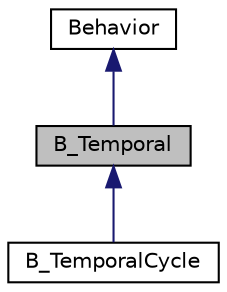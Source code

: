 digraph "B_Temporal"
{
  edge [fontname="Helvetica",fontsize="10",labelfontname="Helvetica",labelfontsize="10"];
  node [fontname="Helvetica",fontsize="10",shape=record];
  Node0 [label="B_Temporal",height=0.2,width=0.4,color="black", fillcolor="grey75", style="filled", fontcolor="black"];
  Node1 -> Node0 [dir="back",color="midnightblue",fontsize="10",style="solid",fontname="Helvetica"];
  Node1 [label="Behavior",height=0.2,width=0.4,color="black", fillcolor="white", style="filled",URL="$class_behavior.html"];
  Node0 -> Node2 [dir="back",color="midnightblue",fontsize="10",style="solid",fontname="Helvetica"];
  Node2 [label="B_TemporalCycle",height=0.2,width=0.4,color="black", fillcolor="white", style="filled",URL="$class_b___temporal_cycle.html"];
}
